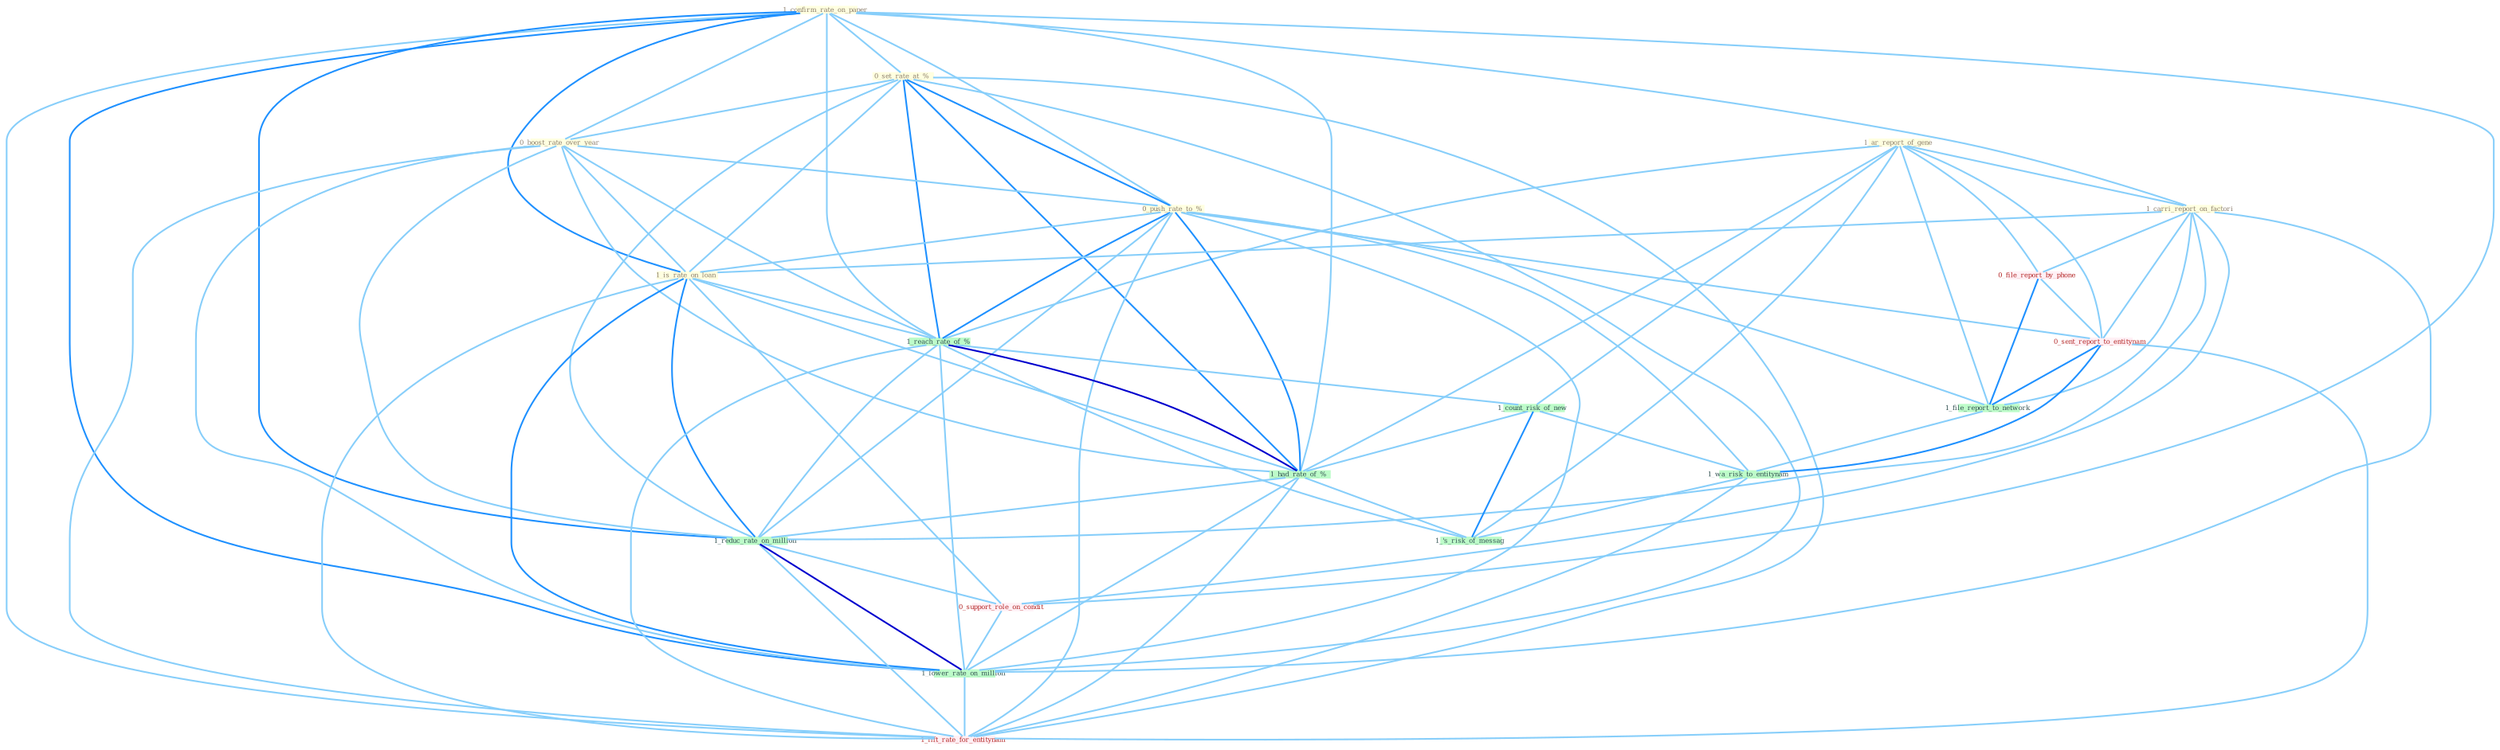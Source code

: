 Graph G{ 
    node
    [shape=polygon,style=filled,width=.5,height=.06,color="#BDFCC9",fixedsize=true,fontsize=4,
    fontcolor="#2f4f4f"];
    {node
    [color="#ffffe0", fontcolor="#8b7d6b"] "1_ar_report_of_gene " "1_confirm_rate_on_paper " "0_set_rate_at_% " "0_boost_rate_over_year " "0_push_rate_to_% " "1_carri_report_on_factori " "1_is_rate_on_loan "}
{node [color="#fff0f5", fontcolor="#b22222"] "0_file_report_by_phone " "0_sent_report_to_entitynam " "0_support_role_on_condit " "1_lift_rate_for_entitynam "}
edge [color="#B0E2FF"];

	"1_ar_report_of_gene " -- "1_carri_report_on_factori " [w="1", color="#87cefa" ];
	"1_ar_report_of_gene " -- "1_reach_rate_of_% " [w="1", color="#87cefa" ];
	"1_ar_report_of_gene " -- "0_file_report_by_phone " [w="1", color="#87cefa" ];
	"1_ar_report_of_gene " -- "1_count_risk_of_new " [w="1", color="#87cefa" ];
	"1_ar_report_of_gene " -- "1_had_rate_of_% " [w="1", color="#87cefa" ];
	"1_ar_report_of_gene " -- "0_sent_report_to_entitynam " [w="1", color="#87cefa" ];
	"1_ar_report_of_gene " -- "1_file_report_to_network " [w="1", color="#87cefa" ];
	"1_ar_report_of_gene " -- "1_'s_risk_of_messag " [w="1", color="#87cefa" ];
	"1_confirm_rate_on_paper " -- "0_set_rate_at_% " [w="1", color="#87cefa" ];
	"1_confirm_rate_on_paper " -- "0_boost_rate_over_year " [w="1", color="#87cefa" ];
	"1_confirm_rate_on_paper " -- "0_push_rate_to_% " [w="1", color="#87cefa" ];
	"1_confirm_rate_on_paper " -- "1_carri_report_on_factori " [w="1", color="#87cefa" ];
	"1_confirm_rate_on_paper " -- "1_is_rate_on_loan " [w="2", color="#1e90ff" , len=0.8];
	"1_confirm_rate_on_paper " -- "1_reach_rate_of_% " [w="1", color="#87cefa" ];
	"1_confirm_rate_on_paper " -- "1_had_rate_of_% " [w="1", color="#87cefa" ];
	"1_confirm_rate_on_paper " -- "1_reduc_rate_on_million " [w="2", color="#1e90ff" , len=0.8];
	"1_confirm_rate_on_paper " -- "0_support_role_on_condit " [w="1", color="#87cefa" ];
	"1_confirm_rate_on_paper " -- "1_lower_rate_on_million " [w="2", color="#1e90ff" , len=0.8];
	"1_confirm_rate_on_paper " -- "1_lift_rate_for_entitynam " [w="1", color="#87cefa" ];
	"0_set_rate_at_% " -- "0_boost_rate_over_year " [w="1", color="#87cefa" ];
	"0_set_rate_at_% " -- "0_push_rate_to_% " [w="2", color="#1e90ff" , len=0.8];
	"0_set_rate_at_% " -- "1_is_rate_on_loan " [w="1", color="#87cefa" ];
	"0_set_rate_at_% " -- "1_reach_rate_of_% " [w="2", color="#1e90ff" , len=0.8];
	"0_set_rate_at_% " -- "1_had_rate_of_% " [w="2", color="#1e90ff" , len=0.8];
	"0_set_rate_at_% " -- "1_reduc_rate_on_million " [w="1", color="#87cefa" ];
	"0_set_rate_at_% " -- "1_lower_rate_on_million " [w="1", color="#87cefa" ];
	"0_set_rate_at_% " -- "1_lift_rate_for_entitynam " [w="1", color="#87cefa" ];
	"0_boost_rate_over_year " -- "0_push_rate_to_% " [w="1", color="#87cefa" ];
	"0_boost_rate_over_year " -- "1_is_rate_on_loan " [w="1", color="#87cefa" ];
	"0_boost_rate_over_year " -- "1_reach_rate_of_% " [w="1", color="#87cefa" ];
	"0_boost_rate_over_year " -- "1_had_rate_of_% " [w="1", color="#87cefa" ];
	"0_boost_rate_over_year " -- "1_reduc_rate_on_million " [w="1", color="#87cefa" ];
	"0_boost_rate_over_year " -- "1_lower_rate_on_million " [w="1", color="#87cefa" ];
	"0_boost_rate_over_year " -- "1_lift_rate_for_entitynam " [w="1", color="#87cefa" ];
	"0_push_rate_to_% " -- "1_is_rate_on_loan " [w="1", color="#87cefa" ];
	"0_push_rate_to_% " -- "1_reach_rate_of_% " [w="2", color="#1e90ff" , len=0.8];
	"0_push_rate_to_% " -- "1_had_rate_of_% " [w="2", color="#1e90ff" , len=0.8];
	"0_push_rate_to_% " -- "0_sent_report_to_entitynam " [w="1", color="#87cefa" ];
	"0_push_rate_to_% " -- "1_file_report_to_network " [w="1", color="#87cefa" ];
	"0_push_rate_to_% " -- "1_reduc_rate_on_million " [w="1", color="#87cefa" ];
	"0_push_rate_to_% " -- "1_wa_risk_to_entitynam " [w="1", color="#87cefa" ];
	"0_push_rate_to_% " -- "1_lower_rate_on_million " [w="1", color="#87cefa" ];
	"0_push_rate_to_% " -- "1_lift_rate_for_entitynam " [w="1", color="#87cefa" ];
	"1_carri_report_on_factori " -- "1_is_rate_on_loan " [w="1", color="#87cefa" ];
	"1_carri_report_on_factori " -- "0_file_report_by_phone " [w="1", color="#87cefa" ];
	"1_carri_report_on_factori " -- "0_sent_report_to_entitynam " [w="1", color="#87cefa" ];
	"1_carri_report_on_factori " -- "1_file_report_to_network " [w="1", color="#87cefa" ];
	"1_carri_report_on_factori " -- "1_reduc_rate_on_million " [w="1", color="#87cefa" ];
	"1_carri_report_on_factori " -- "0_support_role_on_condit " [w="1", color="#87cefa" ];
	"1_carri_report_on_factori " -- "1_lower_rate_on_million " [w="1", color="#87cefa" ];
	"1_is_rate_on_loan " -- "1_reach_rate_of_% " [w="1", color="#87cefa" ];
	"1_is_rate_on_loan " -- "1_had_rate_of_% " [w="1", color="#87cefa" ];
	"1_is_rate_on_loan " -- "1_reduc_rate_on_million " [w="2", color="#1e90ff" , len=0.8];
	"1_is_rate_on_loan " -- "0_support_role_on_condit " [w="1", color="#87cefa" ];
	"1_is_rate_on_loan " -- "1_lower_rate_on_million " [w="2", color="#1e90ff" , len=0.8];
	"1_is_rate_on_loan " -- "1_lift_rate_for_entitynam " [w="1", color="#87cefa" ];
	"1_reach_rate_of_% " -- "1_count_risk_of_new " [w="1", color="#87cefa" ];
	"1_reach_rate_of_% " -- "1_had_rate_of_% " [w="3", color="#0000cd" , len=0.6];
	"1_reach_rate_of_% " -- "1_reduc_rate_on_million " [w="1", color="#87cefa" ];
	"1_reach_rate_of_% " -- "1_'s_risk_of_messag " [w="1", color="#87cefa" ];
	"1_reach_rate_of_% " -- "1_lower_rate_on_million " [w="1", color="#87cefa" ];
	"1_reach_rate_of_% " -- "1_lift_rate_for_entitynam " [w="1", color="#87cefa" ];
	"0_file_report_by_phone " -- "0_sent_report_to_entitynam " [w="1", color="#87cefa" ];
	"0_file_report_by_phone " -- "1_file_report_to_network " [w="2", color="#1e90ff" , len=0.8];
	"1_count_risk_of_new " -- "1_had_rate_of_% " [w="1", color="#87cefa" ];
	"1_count_risk_of_new " -- "1_wa_risk_to_entitynam " [w="1", color="#87cefa" ];
	"1_count_risk_of_new " -- "1_'s_risk_of_messag " [w="2", color="#1e90ff" , len=0.8];
	"1_had_rate_of_% " -- "1_reduc_rate_on_million " [w="1", color="#87cefa" ];
	"1_had_rate_of_% " -- "1_'s_risk_of_messag " [w="1", color="#87cefa" ];
	"1_had_rate_of_% " -- "1_lower_rate_on_million " [w="1", color="#87cefa" ];
	"1_had_rate_of_% " -- "1_lift_rate_for_entitynam " [w="1", color="#87cefa" ];
	"0_sent_report_to_entitynam " -- "1_file_report_to_network " [w="2", color="#1e90ff" , len=0.8];
	"0_sent_report_to_entitynam " -- "1_wa_risk_to_entitynam " [w="2", color="#1e90ff" , len=0.8];
	"0_sent_report_to_entitynam " -- "1_lift_rate_for_entitynam " [w="1", color="#87cefa" ];
	"1_file_report_to_network " -- "1_wa_risk_to_entitynam " [w="1", color="#87cefa" ];
	"1_reduc_rate_on_million " -- "0_support_role_on_condit " [w="1", color="#87cefa" ];
	"1_reduc_rate_on_million " -- "1_lower_rate_on_million " [w="3", color="#0000cd" , len=0.6];
	"1_reduc_rate_on_million " -- "1_lift_rate_for_entitynam " [w="1", color="#87cefa" ];
	"1_wa_risk_to_entitynam " -- "1_'s_risk_of_messag " [w="1", color="#87cefa" ];
	"1_wa_risk_to_entitynam " -- "1_lift_rate_for_entitynam " [w="1", color="#87cefa" ];
	"0_support_role_on_condit " -- "1_lower_rate_on_million " [w="1", color="#87cefa" ];
	"1_lower_rate_on_million " -- "1_lift_rate_for_entitynam " [w="1", color="#87cefa" ];
}